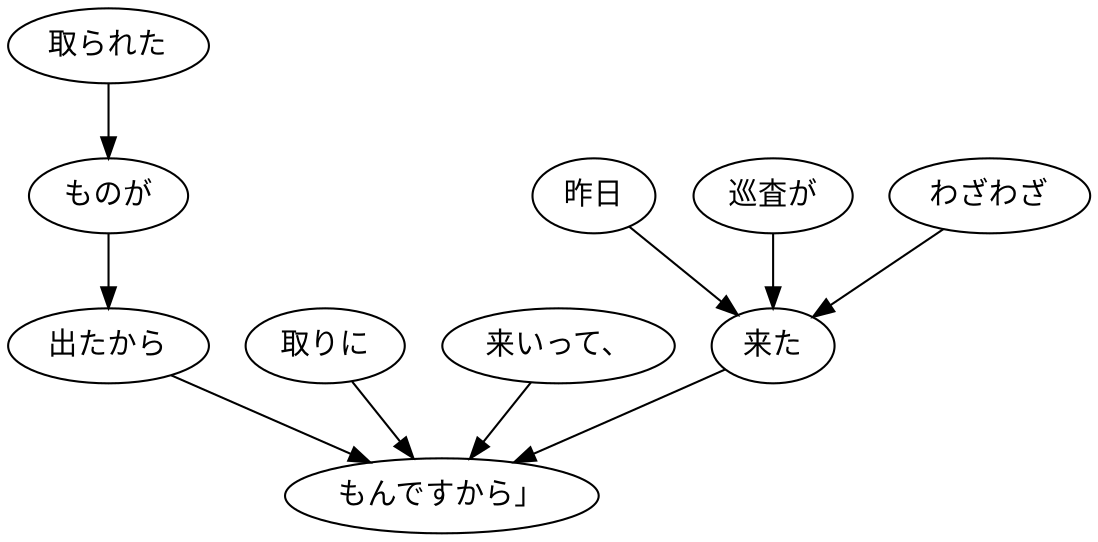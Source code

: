 digraph graph6713 {
	node0 [label="取られた"];
	node1 [label="ものが"];
	node2 [label="出たから"];
	node3 [label="取りに"];
	node4 [label="来いって、"];
	node5 [label="昨日"];
	node6 [label="巡査が"];
	node7 [label="わざわざ"];
	node8 [label="来た"];
	node9 [label="もんですから」"];
	node0 -> node1;
	node1 -> node2;
	node2 -> node9;
	node3 -> node9;
	node4 -> node9;
	node5 -> node8;
	node6 -> node8;
	node7 -> node8;
	node8 -> node9;
}
